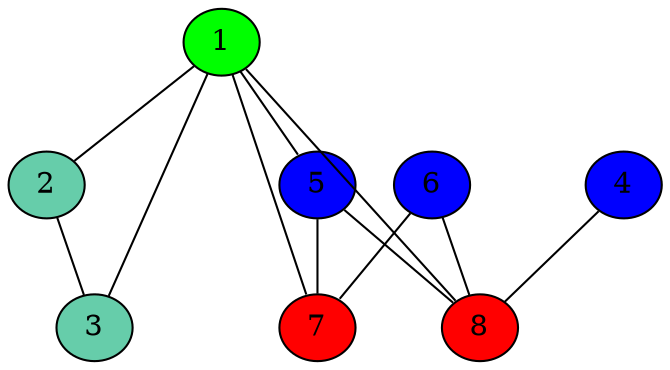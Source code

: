 graph G {
  graph [splines=false overlap=false]
  node  [shape=ellipse, width=0.3, height=0.3]
  1 [style=filled, fillcolor="green"];
  2 [style=filled, fillcolor="aquamarine3"];
  3 [style=filled, fillcolor="aquamarine3"];
  4 [style=filled, fillcolor="blue"];
  5 [style=filled, fillcolor="blue"];
  6 [style=filled, fillcolor="blue"];
  7 [style=filled, fillcolor="red"];
  8 [style=filled, fillcolor="red"];
  1 -- 2;
  1 -- 3;
  1 -- 5;
  1 -- 7;
  1 -- 8;
  2 -- 3;
  4 -- 8;
  5 -- 7;
  5 -- 8;
  6 -- 7;
  6 -- 8;
}
